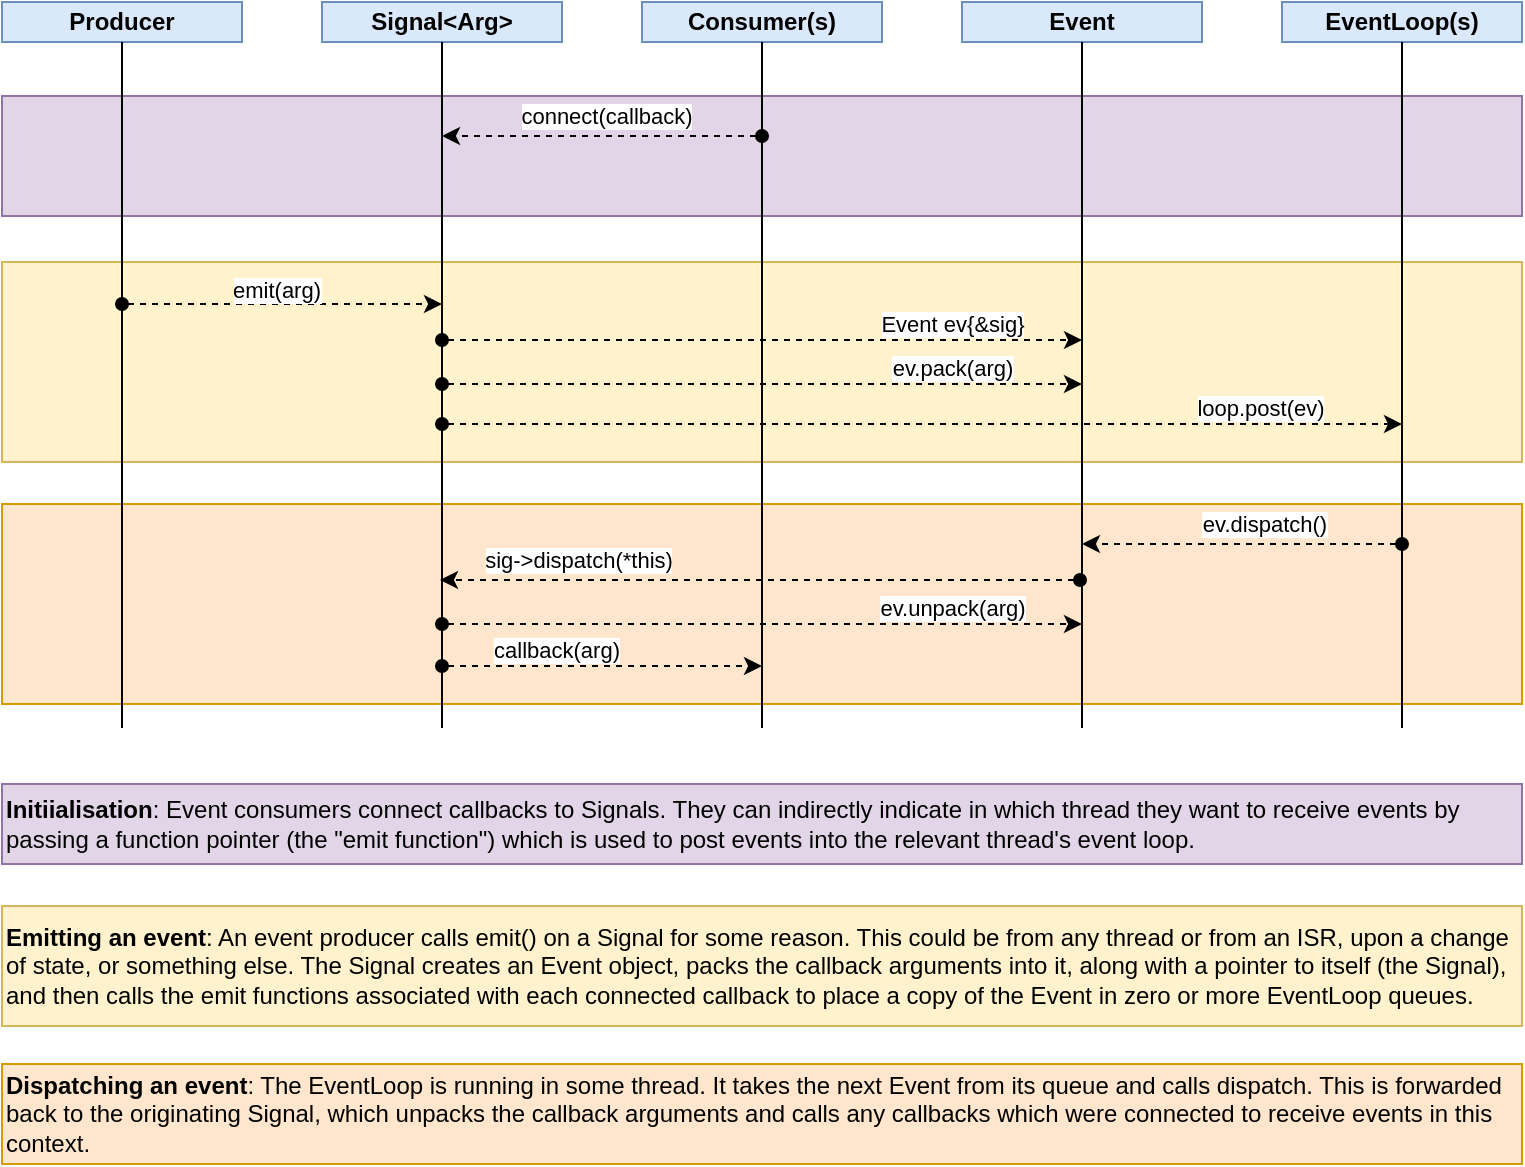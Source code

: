 <mxfile version="22.1.2" type="device" pages="6">
  <diagram id="C5RBs43oDa-KdzZeNtuy" name="Sequence diagram">
    <mxGraphModel dx="1434" dy="844" grid="1" gridSize="10" guides="1" tooltips="1" connect="1" arrows="1" fold="1" page="1" pageScale="1" pageWidth="827" pageHeight="1169" math="0" shadow="0">
      <root>
        <mxCell id="WIyWlLk6GJQsqaUBKTNV-0" />
        <mxCell id="WIyWlLk6GJQsqaUBKTNV-1" parent="WIyWlLk6GJQsqaUBKTNV-0" />
        <mxCell id="PNmFVgAUZmAguVXL8TCb-32" value="" style="rounded=0;whiteSpace=wrap;html=1;fillColor=#e1d5e7;strokeColor=#9673a6;" parent="WIyWlLk6GJQsqaUBKTNV-1" vertex="1">
          <mxGeometry x="40" y="76" width="760" height="60" as="geometry" />
        </mxCell>
        <mxCell id="PNmFVgAUZmAguVXL8TCb-31" value="" style="rounded=0;whiteSpace=wrap;html=1;fillColor=#ffe6cc;strokeColor=#d79b00;" parent="WIyWlLk6GJQsqaUBKTNV-1" vertex="1">
          <mxGeometry x="40" y="280" width="760" height="100" as="geometry" />
        </mxCell>
        <mxCell id="PNmFVgAUZmAguVXL8TCb-30" value="" style="rounded=0;whiteSpace=wrap;html=1;fillColor=#fff2cc;strokeColor=#d6b656;" parent="WIyWlLk6GJQsqaUBKTNV-1" vertex="1">
          <mxGeometry x="40" y="159" width="760" height="100" as="geometry" />
        </mxCell>
        <mxCell id="PNmFVgAUZmAguVXL8TCb-2" value="Producer" style="rounded=0;whiteSpace=wrap;html=1;fontStyle=1;fillColor=#dae8fc;strokeColor=#6c8ebf;" parent="WIyWlLk6GJQsqaUBKTNV-1" vertex="1">
          <mxGeometry x="40" y="29" width="120" height="20" as="geometry" />
        </mxCell>
        <mxCell id="PNmFVgAUZmAguVXL8TCb-3" value="Signal&amp;lt;Arg&amp;gt;" style="rounded=0;whiteSpace=wrap;html=1;fontStyle=1;fillColor=#dae8fc;strokeColor=#6c8ebf;" parent="WIyWlLk6GJQsqaUBKTNV-1" vertex="1">
          <mxGeometry x="200" y="29" width="120" height="20" as="geometry" />
        </mxCell>
        <mxCell id="PNmFVgAUZmAguVXL8TCb-4" value="Consumer(s)" style="rounded=0;whiteSpace=wrap;html=1;fontStyle=1;fillColor=#dae8fc;strokeColor=#6c8ebf;" parent="WIyWlLk6GJQsqaUBKTNV-1" vertex="1">
          <mxGeometry x="360" y="29" width="120" height="20" as="geometry" />
        </mxCell>
        <mxCell id="PNmFVgAUZmAguVXL8TCb-5" value="Event" style="rounded=0;whiteSpace=wrap;html=1;fontStyle=1;fillColor=#dae8fc;strokeColor=#6c8ebf;" parent="WIyWlLk6GJQsqaUBKTNV-1" vertex="1">
          <mxGeometry x="520" y="29" width="120" height="20" as="geometry" />
        </mxCell>
        <mxCell id="PNmFVgAUZmAguVXL8TCb-6" value="EventLoop(s)" style="rounded=0;whiteSpace=wrap;html=1;fontStyle=1;fillColor=#dae8fc;strokeColor=#6c8ebf;" parent="WIyWlLk6GJQsqaUBKTNV-1" vertex="1">
          <mxGeometry x="680" y="29" width="120" height="20" as="geometry" />
        </mxCell>
        <mxCell id="PNmFVgAUZmAguVXL8TCb-7" value="" style="endArrow=classic;dashed=1;html=1;rounded=0;endFill=1;startArrow=oval;startFill=1;" parent="WIyWlLk6GJQsqaUBKTNV-1" edge="1">
          <mxGeometry width="50" height="50" relative="1" as="geometry">
            <mxPoint x="100" y="180" as="sourcePoint" />
            <mxPoint x="260" y="180" as="targetPoint" />
          </mxGeometry>
        </mxCell>
        <mxCell id="PNmFVgAUZmAguVXL8TCb-13" value="emit(arg)" style="edgeLabel;html=1;align=center;verticalAlign=middle;resizable=0;points=[];" parent="PNmFVgAUZmAguVXL8TCb-7" vertex="1" connectable="0">
          <mxGeometry x="-0.05" y="-1" relative="1" as="geometry">
            <mxPoint x="1" y="-8" as="offset" />
          </mxGeometry>
        </mxCell>
        <mxCell id="PNmFVgAUZmAguVXL8TCb-8" value="" style="endArrow=none;html=1;rounded=0;entryX=0.5;entryY=1;entryDx=0;entryDy=0;" parent="WIyWlLk6GJQsqaUBKTNV-1" target="PNmFVgAUZmAguVXL8TCb-2" edge="1">
          <mxGeometry width="50" height="50" relative="1" as="geometry">
            <mxPoint x="100" y="392" as="sourcePoint" />
            <mxPoint x="440" y="222" as="targetPoint" />
          </mxGeometry>
        </mxCell>
        <mxCell id="PNmFVgAUZmAguVXL8TCb-9" value="" style="endArrow=none;html=1;rounded=0;entryX=0.5;entryY=1;entryDx=0;entryDy=0;" parent="WIyWlLk6GJQsqaUBKTNV-1" target="PNmFVgAUZmAguVXL8TCb-3" edge="1">
          <mxGeometry width="50" height="50" relative="1" as="geometry">
            <mxPoint x="260" y="392" as="sourcePoint" />
            <mxPoint x="180" y="12" as="targetPoint" />
          </mxGeometry>
        </mxCell>
        <mxCell id="PNmFVgAUZmAguVXL8TCb-10" value="" style="endArrow=none;html=1;rounded=0;entryX=0.5;entryY=1;entryDx=0;entryDy=0;" parent="WIyWlLk6GJQsqaUBKTNV-1" target="PNmFVgAUZmAguVXL8TCb-4" edge="1">
          <mxGeometry width="50" height="50" relative="1" as="geometry">
            <mxPoint x="420" y="392" as="sourcePoint" />
            <mxPoint x="350" y="42" as="targetPoint" />
          </mxGeometry>
        </mxCell>
        <mxCell id="PNmFVgAUZmAguVXL8TCb-11" value="" style="endArrow=none;html=1;rounded=0;entryX=0.5;entryY=1;entryDx=0;entryDy=0;" parent="WIyWlLk6GJQsqaUBKTNV-1" target="PNmFVgAUZmAguVXL8TCb-5" edge="1">
          <mxGeometry width="50" height="50" relative="1" as="geometry">
            <mxPoint x="580" y="392" as="sourcePoint" />
            <mxPoint x="430" y="62" as="targetPoint" />
          </mxGeometry>
        </mxCell>
        <mxCell id="PNmFVgAUZmAguVXL8TCb-12" value="" style="endArrow=none;html=1;rounded=0;entryX=0.5;entryY=1;entryDx=0;entryDy=0;" parent="WIyWlLk6GJQsqaUBKTNV-1" target="PNmFVgAUZmAguVXL8TCb-6" edge="1">
          <mxGeometry width="50" height="50" relative="1" as="geometry">
            <mxPoint x="740" y="392" as="sourcePoint" />
            <mxPoint x="440" y="72" as="targetPoint" />
          </mxGeometry>
        </mxCell>
        <mxCell id="PNmFVgAUZmAguVXL8TCb-14" value="" style="endArrow=classic;dashed=1;html=1;rounded=0;endFill=1;startArrow=oval;startFill=1;" parent="WIyWlLk6GJQsqaUBKTNV-1" edge="1">
          <mxGeometry width="50" height="50" relative="1" as="geometry">
            <mxPoint x="260" y="198" as="sourcePoint" />
            <mxPoint x="580" y="198" as="targetPoint" />
          </mxGeometry>
        </mxCell>
        <mxCell id="PNmFVgAUZmAguVXL8TCb-15" value="Event ev{&amp;amp;sig}" style="edgeLabel;html=1;align=center;verticalAlign=middle;resizable=0;points=[];" parent="PNmFVgAUZmAguVXL8TCb-14" vertex="1" connectable="0">
          <mxGeometry x="-0.05" y="-1" relative="1" as="geometry">
            <mxPoint x="103" y="-9" as="offset" />
          </mxGeometry>
        </mxCell>
        <mxCell id="PNmFVgAUZmAguVXL8TCb-16" value="" style="endArrow=classic;dashed=1;html=1;rounded=0;endFill=1;startArrow=oval;startFill=1;" parent="WIyWlLk6GJQsqaUBKTNV-1" edge="1">
          <mxGeometry width="50" height="50" relative="1" as="geometry">
            <mxPoint x="260" y="220" as="sourcePoint" />
            <mxPoint x="580" y="220" as="targetPoint" />
          </mxGeometry>
        </mxCell>
        <mxCell id="PNmFVgAUZmAguVXL8TCb-17" value="ev.pack(arg)" style="edgeLabel;html=1;align=center;verticalAlign=middle;resizable=0;points=[];" parent="PNmFVgAUZmAguVXL8TCb-16" vertex="1" connectable="0">
          <mxGeometry x="-0.05" y="-1" relative="1" as="geometry">
            <mxPoint x="103" y="-9" as="offset" />
          </mxGeometry>
        </mxCell>
        <mxCell id="PNmFVgAUZmAguVXL8TCb-18" value="" style="endArrow=classic;dashed=1;html=1;rounded=0;endFill=1;startArrow=oval;startFill=1;" parent="WIyWlLk6GJQsqaUBKTNV-1" edge="1">
          <mxGeometry width="50" height="50" relative="1" as="geometry">
            <mxPoint x="260" y="240" as="sourcePoint" />
            <mxPoint x="740" y="240" as="targetPoint" />
          </mxGeometry>
        </mxCell>
        <mxCell id="PNmFVgAUZmAguVXL8TCb-19" value="loop.post(ev)" style="edgeLabel;html=1;align=center;verticalAlign=middle;resizable=0;points=[];" parent="PNmFVgAUZmAguVXL8TCb-18" vertex="1" connectable="0">
          <mxGeometry x="-0.05" y="-1" relative="1" as="geometry">
            <mxPoint x="181" y="-9" as="offset" />
          </mxGeometry>
        </mxCell>
        <mxCell id="PNmFVgAUZmAguVXL8TCb-20" value="" style="endArrow=classic;dashed=1;html=1;rounded=0;endFill=1;startArrow=oval;startFill=1;" parent="WIyWlLk6GJQsqaUBKTNV-1" edge="1">
          <mxGeometry width="50" height="50" relative="1" as="geometry">
            <mxPoint x="740" y="300" as="sourcePoint" />
            <mxPoint x="580" y="300" as="targetPoint" />
          </mxGeometry>
        </mxCell>
        <mxCell id="PNmFVgAUZmAguVXL8TCb-21" value="ev.dispatch()" style="edgeLabel;html=1;align=center;verticalAlign=middle;resizable=0;points=[];" parent="PNmFVgAUZmAguVXL8TCb-20" vertex="1" connectable="0">
          <mxGeometry x="-0.05" y="-1" relative="1" as="geometry">
            <mxPoint x="7" y="-9" as="offset" />
          </mxGeometry>
        </mxCell>
        <mxCell id="PNmFVgAUZmAguVXL8TCb-22" value="" style="endArrow=classic;dashed=1;html=1;rounded=0;endFill=1;startArrow=oval;startFill=1;" parent="WIyWlLk6GJQsqaUBKTNV-1" edge="1">
          <mxGeometry width="50" height="50" relative="1" as="geometry">
            <mxPoint x="579" y="318" as="sourcePoint" />
            <mxPoint x="259" y="318" as="targetPoint" />
          </mxGeometry>
        </mxCell>
        <mxCell id="PNmFVgAUZmAguVXL8TCb-23" value="sig-&amp;gt;dispatch(*this)" style="edgeLabel;html=1;align=center;verticalAlign=middle;resizable=0;points=[];" parent="PNmFVgAUZmAguVXL8TCb-22" vertex="1" connectable="0">
          <mxGeometry x="-0.05" y="-1" relative="1" as="geometry">
            <mxPoint x="-99" y="-9" as="offset" />
          </mxGeometry>
        </mxCell>
        <mxCell id="PNmFVgAUZmAguVXL8TCb-24" value="" style="endArrow=classic;dashed=1;html=1;rounded=0;endFill=1;startArrow=oval;startFill=1;" parent="WIyWlLk6GJQsqaUBKTNV-1" edge="1">
          <mxGeometry width="50" height="50" relative="1" as="geometry">
            <mxPoint x="260" y="340" as="sourcePoint" />
            <mxPoint x="580" y="340" as="targetPoint" />
          </mxGeometry>
        </mxCell>
        <mxCell id="PNmFVgAUZmAguVXL8TCb-25" value="ev.unpack(arg)" style="edgeLabel;html=1;align=center;verticalAlign=middle;resizable=0;points=[];" parent="PNmFVgAUZmAguVXL8TCb-24" vertex="1" connectable="0">
          <mxGeometry x="-0.05" y="-1" relative="1" as="geometry">
            <mxPoint x="103" y="-9" as="offset" />
          </mxGeometry>
        </mxCell>
        <mxCell id="PNmFVgAUZmAguVXL8TCb-26" value="" style="endArrow=classic;dashed=1;html=1;rounded=0;endFill=1;startArrow=oval;startFill=1;" parent="WIyWlLk6GJQsqaUBKTNV-1" edge="1">
          <mxGeometry width="50" height="50" relative="1" as="geometry">
            <mxPoint x="260" y="361" as="sourcePoint" />
            <mxPoint x="420" y="361" as="targetPoint" />
          </mxGeometry>
        </mxCell>
        <mxCell id="PNmFVgAUZmAguVXL8TCb-27" value="callback(arg)" style="edgeLabel;html=1;align=center;verticalAlign=middle;resizable=0;points=[];" parent="PNmFVgAUZmAguVXL8TCb-26" vertex="1" connectable="0">
          <mxGeometry x="-0.05" y="-1" relative="1" as="geometry">
            <mxPoint x="-19" y="-9" as="offset" />
          </mxGeometry>
        </mxCell>
        <mxCell id="PNmFVgAUZmAguVXL8TCb-28" value="" style="endArrow=classic;dashed=1;html=1;rounded=0;endFill=1;startArrow=oval;startFill=1;" parent="WIyWlLk6GJQsqaUBKTNV-1" edge="1">
          <mxGeometry width="50" height="50" relative="1" as="geometry">
            <mxPoint x="420" y="96" as="sourcePoint" />
            <mxPoint x="260" y="96" as="targetPoint" />
          </mxGeometry>
        </mxCell>
        <mxCell id="PNmFVgAUZmAguVXL8TCb-29" value="connect(callback)" style="edgeLabel;html=1;align=center;verticalAlign=middle;resizable=0;points=[];" parent="PNmFVgAUZmAguVXL8TCb-28" vertex="1" connectable="0">
          <mxGeometry x="-0.05" y="-1" relative="1" as="geometry">
            <mxPoint x="-2" y="-9" as="offset" />
          </mxGeometry>
        </mxCell>
        <mxCell id="PNmFVgAUZmAguVXL8TCb-35" value="&lt;b&gt;Initiialisation&lt;/b&gt;: Event consumers connect callbacks to Signals. They can indirectly indicate in which thread they want to receive events by passing a function pointer (the &quot;emit function&quot;) which is used to post events into the relevant thread&#39;s event loop.&amp;nbsp;&lt;div style=&quot;&quot;&gt;&lt;/div&gt;" style="rounded=0;whiteSpace=wrap;html=1;fillColor=#e1d5e7;strokeColor=#9673a6;align=left;" parent="WIyWlLk6GJQsqaUBKTNV-1" vertex="1">
          <mxGeometry x="40" y="420" width="760" height="40" as="geometry" />
        </mxCell>
        <mxCell id="PNmFVgAUZmAguVXL8TCb-37" value="&lt;b&gt;Emitting an event&lt;/b&gt;: An event producer calls emit() on a Signal for some reason. This could be from any thread or from an ISR, upon a change of state, or something else. The Signal creates an Event object, packs the callback arguments into it, along with a pointer to itself (the Signal), and then calls the emit functions associated with each connected callback to place a copy of the Event in zero or more EventLoop queues." style="rounded=0;whiteSpace=wrap;html=1;fillColor=#fff2cc;strokeColor=#d6b656;align=left;" parent="WIyWlLk6GJQsqaUBKTNV-1" vertex="1">
          <mxGeometry x="40" y="481" width="760" height="60" as="geometry" />
        </mxCell>
        <mxCell id="PNmFVgAUZmAguVXL8TCb-38" value="&lt;b&gt;Dispatching an event&lt;/b&gt;: The EventLoop is running in some thread. It takes the next Event from its queue and calls dispatch. This is forwarded back to the originating Signal, which unpacks the callback arguments and calls any callbacks which were connected to receive events in this context." style="rounded=0;whiteSpace=wrap;html=1;fillColor=#ffe6cc;strokeColor=#d79b00;align=left;" parent="WIyWlLk6GJQsqaUBKTNV-1" vertex="1">
          <mxGeometry x="40" y="560" width="760" height="50" as="geometry" />
        </mxCell>
      </root>
    </mxGraphModel>
  </diagram>
  <diagram id="lDhHBtZDM3xsPOyOfm7N" name="Sequence flow">
    <mxGraphModel dx="1434" dy="844" grid="1" gridSize="10" guides="1" tooltips="1" connect="1" arrows="1" fold="1" page="1" pageScale="1" pageWidth="850" pageHeight="1100" math="0" shadow="0">
      <root>
        <mxCell id="0" />
        <mxCell id="1" parent="0" />
        <mxCell id="dviffSAeJfKAi5heQfy1-1" value="Connecting a callback - Signal::connect() is typically called from Consumer&#39;s constructor" style="rounded=0;whiteSpace=wrap;html=1;fillColor=#ffe6cc;strokeColor=#d79b00;align=left;verticalAlign=top;fontStyle=1" parent="1" vertex="1">
          <mxGeometry x="39" y="40" width="720" height="100" as="geometry" />
        </mxCell>
        <mxCell id="dviffSAeJfKAi5heQfy1-2" value="Emiitting an event - Signal::emit() is called in Thread1 or from an ISR" style="rounded=0;whiteSpace=wrap;html=1;fillColor=#fff2cc;strokeColor=#d6b656;align=left;verticalAlign=top;fontStyle=1" parent="1" vertex="1">
          <mxGeometry x="39" y="220" width="720" height="160" as="geometry" />
        </mxCell>
        <mxCell id="dviffSAeJfKAi5heQfy1-3" value="Dispatching an event - Event::dispatch() is called in Thread2 (may or may not be same as Thread1)" style="rounded=0;whiteSpace=wrap;html=1;fillColor=#d5e8d4;strokeColor=#82b366;fontStyle=1;align=left;verticalAlign=bottom;" parent="1" vertex="1">
          <mxGeometry x="39" y="500" width="720" height="160" as="geometry" />
        </mxCell>
        <mxCell id="dviffSAeJfKAi5heQfy1-4" value="&lt;b&gt;EventLoop&lt;br&gt;&lt;/b&gt;" style="rounded=0;whiteSpace=wrap;html=1;fillColor=#dae8fc;strokeColor=#6c8ebf;" parent="1" vertex="1">
          <mxGeometry x="619" y="420" width="120" height="40" as="geometry" />
        </mxCell>
        <mxCell id="dviffSAeJfKAi5heQfy1-5" value="&lt;b&gt;Event&lt;br&gt;&lt;/b&gt;" style="rounded=0;whiteSpace=wrap;html=1;fillColor=#dae8fc;strokeColor=#6c8ebf;" parent="1" vertex="1">
          <mxGeometry x="339" y="420" width="120" height="40" as="geometry" />
        </mxCell>
        <mxCell id="dviffSAeJfKAi5heQfy1-6" value="" style="endArrow=diamondThin;endFill=1;endSize=24;html=1;rounded=0;entryX=0;entryY=0.5;entryDx=0;entryDy=0;exitX=1;exitY=0.5;exitDx=0;exitDy=0;" parent="1" source="dviffSAeJfKAi5heQfy1-5" target="dviffSAeJfKAi5heQfy1-4" edge="1">
          <mxGeometry width="160" relative="1" as="geometry">
            <mxPoint x="709" y="609" as="sourcePoint" />
            <mxPoint x="739" y="330" as="targetPoint" />
          </mxGeometry>
        </mxCell>
        <mxCell id="dviffSAeJfKAi5heQfy1-7" value="*" style="edgeLabel;html=1;align=center;verticalAlign=middle;resizable=0;points=[];" parent="dviffSAeJfKAi5heQfy1-6" vertex="1" connectable="0">
          <mxGeometry x="-0.683" relative="1" as="geometry">
            <mxPoint x="342" y="150" as="offset" />
          </mxGeometry>
        </mxCell>
        <mxCell id="dviffSAeJfKAi5heQfy1-8" value="m_queue" style="edgeLabel;html=1;align=center;verticalAlign=middle;resizable=0;points=[];" parent="dviffSAeJfKAi5heQfy1-6" vertex="1" connectable="0">
          <mxGeometry x="0.283" y="5" relative="1" as="geometry">
            <mxPoint x="6" y="-5" as="offset" />
          </mxGeometry>
        </mxCell>
        <mxCell id="dviffSAeJfKAi5heQfy1-9" value="&lt;b&gt;Signal&amp;lt;Arg&amp;gt;&lt;/b&gt;" style="rounded=0;whiteSpace=wrap;html=1;fillColor=#dae8fc;strokeColor=#6c8ebf;" parent="1" vertex="1">
          <mxGeometry x="59" y="420" width="120" height="40" as="geometry" />
        </mxCell>
        <mxCell id="dviffSAeJfKAi5heQfy1-10" value="loop.post(const Event&amp;amp;)" style="html=1;verticalAlign=bottom;startArrow=oval;startFill=1;endArrow=block;startSize=8;curved=0;rounded=0;exitX=0.75;exitY=0;exitDx=0;exitDy=0;entryX=0.5;entryY=0;entryDx=0;entryDy=0;fillColor=#f8cecc;strokeColor=#FF3333;" parent="1" source="dviffSAeJfKAi5heQfy1-9" target="dviffSAeJfKAi5heQfy1-4" edge="1">
          <mxGeometry width="60" relative="1" as="geometry">
            <mxPoint x="269" y="570" as="sourcePoint" />
            <mxPoint x="299" y="420" as="targetPoint" />
            <Array as="points">
              <mxPoint x="149" y="360" />
              <mxPoint x="219" y="360" />
              <mxPoint x="679" y="360" />
            </Array>
          </mxGeometry>
        </mxCell>
        <mxCell id="dviffSAeJfKAi5heQfy1-11" value="event.dispatch()" style="html=1;verticalAlign=bottom;startArrow=oval;startFill=1;endArrow=block;startSize=8;curved=0;rounded=0;exitX=0.5;exitY=1;exitDx=0;exitDy=0;entryX=0.75;entryY=1;entryDx=0;entryDy=0;strokeColor=#FF3333;" parent="1" source="dviffSAeJfKAi5heQfy1-4" target="dviffSAeJfKAi5heQfy1-5" edge="1">
          <mxGeometry width="60" relative="1" as="geometry">
            <mxPoint x="389" y="380" as="sourcePoint" />
            <mxPoint x="409" y="479" as="targetPoint" />
            <Array as="points">
              <mxPoint x="679" y="530" />
              <mxPoint x="429" y="530" />
            </Array>
          </mxGeometry>
        </mxCell>
        <mxCell id="dviffSAeJfKAi5heQfy1-12" value="signal.dispatch(const Event&amp;amp;)" style="html=1;verticalAlign=bottom;startArrow=oval;startFill=1;endArrow=block;startSize=8;curved=0;rounded=0;entryX=0.75;entryY=1;entryDx=0;entryDy=0;exitX=0.25;exitY=1;exitDx=0;exitDy=0;strokeColor=#FF3333;" parent="1" source="dviffSAeJfKAi5heQfy1-5" target="dviffSAeJfKAi5heQfy1-9" edge="1">
          <mxGeometry width="60" relative="1" as="geometry">
            <mxPoint x="119" y="679" as="sourcePoint" />
            <mxPoint x="649" y="669" as="targetPoint" />
            <Array as="points">
              <mxPoint x="369" y="530" />
              <mxPoint x="149" y="530" />
            </Array>
          </mxGeometry>
        </mxCell>
        <mxCell id="dviffSAeJfKAi5heQfy1-13" value="" style="endArrow=open;endFill=1;endSize=12;html=1;rounded=0;entryX=1;entryY=0.5;entryDx=0;entryDy=0;exitX=0;exitY=0.5;exitDx=0;exitDy=0;" parent="1" source="dviffSAeJfKAi5heQfy1-5" target="dviffSAeJfKAi5heQfy1-9" edge="1">
          <mxGeometry width="160" relative="1" as="geometry">
            <mxPoint x="369" y="489" as="sourcePoint" />
            <mxPoint x="529" y="489" as="targetPoint" />
          </mxGeometry>
        </mxCell>
        <mxCell id="dviffSAeJfKAi5heQfy1-14" value="m_signal" style="edgeLabel;html=1;align=center;verticalAlign=middle;resizable=0;points=[];" parent="dviffSAeJfKAi5heQfy1-13" vertex="1" connectable="0">
          <mxGeometry x="0.367" y="-3" relative="1" as="geometry">
            <mxPoint x="77" y="-6" as="offset" />
          </mxGeometry>
        </mxCell>
        <mxCell id="dviffSAeJfKAi5heQfy1-15" value="&lt;b&gt;Producer&lt;br&gt;&lt;/b&gt;" style="rounded=0;whiteSpace=wrap;html=1;fillColor=#dae8fc;strokeColor=#6c8ebf;" parent="1" vertex="1">
          <mxGeometry x="59" y="250" width="120" height="40" as="geometry" />
        </mxCell>
        <mxCell id="dviffSAeJfKAi5heQfy1-16" value="signal.emit(arg)" style="html=1;verticalAlign=bottom;startArrow=oval;startFill=1;endArrow=block;startSize=8;curved=0;rounded=0;entryX=0.25;entryY=0;entryDx=0;entryDy=0;fillColor=#f8cecc;strokeColor=#FF3333;exitX=0.25;exitY=1;exitDx=0;exitDy=0;" parent="1" source="dviffSAeJfKAi5heQfy1-15" target="dviffSAeJfKAi5heQfy1-9" edge="1">
          <mxGeometry x="0.231" y="-19" width="60" relative="1" as="geometry">
            <mxPoint x="19" y="360" as="sourcePoint" />
            <mxPoint x="89" y="400" as="targetPoint" />
            <Array as="points" />
            <mxPoint as="offset" />
          </mxGeometry>
        </mxCell>
        <mxCell id="dviffSAeJfKAi5heQfy1-17" value="&lt;b&gt;SignalLink&lt;br&gt;&lt;/b&gt;" style="rounded=0;whiteSpace=wrap;html=1;fillColor=#dae8fc;strokeColor=#6c8ebf;" parent="1" vertex="1">
          <mxGeometry x="59" y="590" width="120" height="40" as="geometry" />
        </mxCell>
        <mxCell id="dviffSAeJfKAi5heQfy1-18" value="link.call(arg)" style="html=1;verticalAlign=bottom;startArrow=oval;startFill=1;endArrow=block;startSize=8;curved=0;rounded=0;entryX=0.25;entryY=0;entryDx=0;entryDy=0;fillColor=#f8cecc;strokeColor=#FF3333;" parent="1" target="dviffSAeJfKAi5heQfy1-17" edge="1">
          <mxGeometry x="-0.111" y="10" width="60" relative="1" as="geometry">
            <mxPoint x="89" y="460" as="sourcePoint" />
            <mxPoint x="9" y="591" as="targetPoint" />
            <Array as="points" />
            <mxPoint as="offset" />
          </mxGeometry>
        </mxCell>
        <mxCell id="dviffSAeJfKAi5heQfy1-19" value="&lt;b&gt;Consumer&lt;br&gt;&lt;/b&gt;" style="rounded=0;whiteSpace=wrap;html=1;fillColor=#dae8fc;strokeColor=#6c8ebf;" parent="1" vertex="1">
          <mxGeometry x="338" y="590" width="120" height="40" as="geometry" />
        </mxCell>
        <mxCell id="dviffSAeJfKAi5heQfy1-20" value="connected callback(arg)" style="html=1;verticalAlign=bottom;startArrow=oval;startFill=1;endArrow=block;startSize=8;curved=0;rounded=0;fillColor=#f8cecc;strokeColor=#FF3333;exitX=1;exitY=0.5;exitDx=0;exitDy=0;entryX=0;entryY=0.5;entryDx=0;entryDy=0;" parent="1" source="dviffSAeJfKAi5heQfy1-17" target="dviffSAeJfKAi5heQfy1-19" edge="1">
          <mxGeometry x="0.006" width="60" relative="1" as="geometry">
            <mxPoint x="179" y="610" as="sourcePoint" />
            <mxPoint x="338" y="640" as="targetPoint" />
            <Array as="points" />
            <mxPoint as="offset" />
          </mxGeometry>
        </mxCell>
        <mxCell id="dviffSAeJfKAi5heQfy1-21" value="" style="endArrow=diamondThin;endFill=1;endSize=24;html=1;rounded=0;entryX=0.5;entryY=1;entryDx=0;entryDy=0;exitX=0.5;exitY=0;exitDx=0;exitDy=0;" parent="1" source="dviffSAeJfKAi5heQfy1-9" target="dviffSAeJfKAi5heQfy1-15" edge="1">
          <mxGeometry width="160" relative="1" as="geometry">
            <mxPoint x="119" y="400" as="sourcePoint" />
            <mxPoint x="289" y="670" as="targetPoint" />
          </mxGeometry>
        </mxCell>
        <mxCell id="dviffSAeJfKAi5heQfy1-22" value="*" style="edgeLabel;html=1;align=center;verticalAlign=middle;resizable=0;points=[];" parent="dviffSAeJfKAi5heQfy1-21" vertex="1" connectable="0">
          <mxGeometry x="-0.683" relative="1" as="geometry">
            <mxPoint x="350" y="48" as="offset" />
          </mxGeometry>
        </mxCell>
        <mxCell id="dviffSAeJfKAi5heQfy1-23" value="m_signal" style="edgeLabel;html=1;align=center;verticalAlign=middle;resizable=0;points=[];" parent="dviffSAeJfKAi5heQfy1-21" vertex="1" connectable="0">
          <mxGeometry x="0.283" y="5" relative="1" as="geometry">
            <mxPoint x="35" y="-5" as="offset" />
          </mxGeometry>
        </mxCell>
        <mxCell id="dviffSAeJfKAi5heQfy1-24" value="&lt;b&gt;Producer&lt;br&gt;&lt;/b&gt;" style="rounded=0;whiteSpace=wrap;html=1;fillColor=#dae8fc;strokeColor=#6c8ebf;" parent="1" vertex="1">
          <mxGeometry x="619" y="80" width="120" height="40" as="geometry" />
        </mxCell>
        <mxCell id="dviffSAeJfKAi5heQfy1-25" value="&lt;b&gt;Consumer&lt;br&gt;&lt;/b&gt;" style="rounded=0;whiteSpace=wrap;html=1;fillColor=#dae8fc;strokeColor=#6c8ebf;" parent="1" vertex="1">
          <mxGeometry x="59" y="80" width="120" height="40" as="geometry" />
        </mxCell>
        <mxCell id="dviffSAeJfKAi5heQfy1-26" value="&lt;b&gt;Signal&amp;lt;Arg&amp;gt;&lt;/b&gt;" style="rounded=0;whiteSpace=wrap;html=1;fillColor=#dae8fc;strokeColor=#6c8ebf;" parent="1" vertex="1">
          <mxGeometry x="329" y="80" width="120" height="40" as="geometry" />
        </mxCell>
        <mxCell id="dviffSAeJfKAi5heQfy1-27" value="" style="endArrow=diamondThin;endFill=1;endSize=24;html=1;rounded=0;entryX=0;entryY=0.5;entryDx=0;entryDy=0;exitX=1;exitY=0.5;exitDx=0;exitDy=0;" parent="1" source="dviffSAeJfKAi5heQfy1-26" target="dviffSAeJfKAi5heQfy1-24" edge="1">
          <mxGeometry width="160" relative="1" as="geometry">
            <mxPoint x="129" y="-220" as="sourcePoint" />
            <mxPoint x="129" y="-330" as="targetPoint" />
          </mxGeometry>
        </mxCell>
        <mxCell id="dviffSAeJfKAi5heQfy1-28" value="*" style="edgeLabel;html=1;align=center;verticalAlign=middle;resizable=0;points=[];" parent="dviffSAeJfKAi5heQfy1-27" vertex="1" connectable="0">
          <mxGeometry x="-0.683" relative="1" as="geometry">
            <mxPoint x="350" y="28" as="offset" />
          </mxGeometry>
        </mxCell>
        <mxCell id="dviffSAeJfKAi5heQfy1-29" value="m_signal" style="edgeLabel;html=1;align=center;verticalAlign=middle;resizable=0;points=[];" parent="dviffSAeJfKAi5heQfy1-27" vertex="1" connectable="0">
          <mxGeometry x="0.283" y="5" relative="1" as="geometry">
            <mxPoint x="11" y="-5" as="offset" />
          </mxGeometry>
        </mxCell>
        <mxCell id="dviffSAeJfKAi5heQfy1-30" value="signal.connect(callback)" style="html=1;verticalAlign=bottom;startArrow=oval;startFill=1;endArrow=block;startSize=8;curved=0;rounded=0;entryX=0;entryY=0.5;entryDx=0;entryDy=0;fillColor=#f8cecc;strokeColor=#FF3333;exitX=1;exitY=0.5;exitDx=0;exitDy=0;" parent="1" source="dviffSAeJfKAi5heQfy1-25" target="dviffSAeJfKAi5heQfy1-26" edge="1">
          <mxGeometry x="-0.067" y="10" width="60" relative="1" as="geometry">
            <mxPoint x="99" y="-180" as="sourcePoint" />
            <mxPoint x="99" y="-70" as="targetPoint" />
            <Array as="points" />
            <mxPoint x="1" as="offset" />
          </mxGeometry>
        </mxCell>
      </root>
    </mxGraphModel>
  </diagram>
  <diagram id="_YqgGx7cxqb6ll1l5APj" name="Map of connections">
    <mxGraphModel dx="1434" dy="844" grid="1" gridSize="10" guides="1" tooltips="1" connect="1" arrows="1" fold="1" page="1" pageScale="1" pageWidth="850" pageHeight="1100" math="0" shadow="0">
      <root>
        <mxCell id="0" />
        <mxCell id="1" parent="0" />
        <mxCell id="J9TawcUtEfBNl0mSngjd-30" value="" style="rounded=0;whiteSpace=wrap;html=1;fillColor=#ffe6cc;strokeColor=#d79b00;" parent="1" vertex="1">
          <mxGeometry x="420" y="90" width="100" height="170" as="geometry" />
        </mxCell>
        <mxCell id="J9TawcUtEfBNl0mSngjd-29" value="" style="rounded=0;whiteSpace=wrap;html=1;fillColor=#fff2cc;strokeColor=#d6b656;" parent="1" vertex="1">
          <mxGeometry x="80" y="110" width="460" height="60" as="geometry" />
        </mxCell>
        <mxCell id="J9TawcUtEfBNl0mSngjd-23" style="edgeStyle=orthogonalEdgeStyle;rounded=0;orthogonalLoop=1;jettySize=auto;html=1;exitX=1;exitY=0.5;exitDx=0;exitDy=0;" parent="1" source="J9TawcUtEfBNl0mSngjd-1" target="J9TawcUtEfBNl0mSngjd-2" edge="1">
          <mxGeometry relative="1" as="geometry" />
        </mxCell>
        <mxCell id="J9TawcUtEfBNl0mSngjd-25" style="edgeStyle=orthogonalEdgeStyle;rounded=0;orthogonalLoop=1;jettySize=auto;html=1;exitX=0.5;exitY=1;exitDx=0;exitDy=0;entryX=0.5;entryY=0;entryDx=0;entryDy=0;" parent="1" source="J9TawcUtEfBNl0mSngjd-1" target="J9TawcUtEfBNl0mSngjd-9" edge="1">
          <mxGeometry relative="1" as="geometry" />
        </mxCell>
        <mxCell id="J9TawcUtEfBNl0mSngjd-1" value="SignalLink" style="rounded=0;whiteSpace=wrap;html=1;fillColor=#dae8fc;strokeColor=#6c8ebf;" parent="1" vertex="1">
          <mxGeometry x="110" y="120" width="80" height="40" as="geometry" />
        </mxCell>
        <mxCell id="J9TawcUtEfBNl0mSngjd-24" style="edgeStyle=orthogonalEdgeStyle;rounded=0;orthogonalLoop=1;jettySize=auto;html=1;exitX=1;exitY=0.5;exitDx=0;exitDy=0;entryX=0;entryY=0.5;entryDx=0;entryDy=0;" parent="1" source="J9TawcUtEfBNl0mSngjd-2" target="J9TawcUtEfBNl0mSngjd-3" edge="1">
          <mxGeometry relative="1" as="geometry" />
        </mxCell>
        <mxCell id="J9TawcUtEfBNl0mSngjd-26" style="edgeStyle=orthogonalEdgeStyle;rounded=0;orthogonalLoop=1;jettySize=auto;html=1;exitX=0.5;exitY=1;exitDx=0;exitDy=0;entryX=0.5;entryY=0;entryDx=0;entryDy=0;" parent="1" source="J9TawcUtEfBNl0mSngjd-2" target="J9TawcUtEfBNl0mSngjd-10" edge="1">
          <mxGeometry relative="1" as="geometry" />
        </mxCell>
        <mxCell id="J9TawcUtEfBNl0mSngjd-2" value="SignalLink" style="rounded=0;whiteSpace=wrap;html=1;fillColor=#dae8fc;strokeColor=#6c8ebf;" parent="1" vertex="1">
          <mxGeometry x="270" y="120" width="80" height="40" as="geometry" />
        </mxCell>
        <mxCell id="J9TawcUtEfBNl0mSngjd-27" style="edgeStyle=orthogonalEdgeStyle;rounded=0;orthogonalLoop=1;jettySize=auto;html=1;exitX=0.5;exitY=1;exitDx=0;exitDy=0;entryX=0.5;entryY=0;entryDx=0;entryDy=0;" parent="1" source="J9TawcUtEfBNl0mSngjd-3" target="J9TawcUtEfBNl0mSngjd-18" edge="1">
          <mxGeometry relative="1" as="geometry" />
        </mxCell>
        <mxCell id="J9TawcUtEfBNl0mSngjd-3" value="SignalLink" style="rounded=0;whiteSpace=wrap;html=1;fillColor=#dae8fc;strokeColor=#6c8ebf;" parent="1" vertex="1">
          <mxGeometry x="430" y="120" width="80" height="40" as="geometry" />
        </mxCell>
        <mxCell id="J9TawcUtEfBNl0mSngjd-9" value="SignalLink" style="rounded=0;whiteSpace=wrap;html=1;fillColor=#dae8fc;strokeColor=#6c8ebf;" parent="1" vertex="1">
          <mxGeometry x="110" y="200" width="80" height="40" as="geometry" />
        </mxCell>
        <mxCell id="J9TawcUtEfBNl0mSngjd-28" style="edgeStyle=orthogonalEdgeStyle;rounded=0;orthogonalLoop=1;jettySize=auto;html=1;exitX=0.5;exitY=1;exitDx=0;exitDy=0;entryX=0.5;entryY=0;entryDx=0;entryDy=0;" parent="1" source="J9TawcUtEfBNl0mSngjd-10" target="J9TawcUtEfBNl0mSngjd-11" edge="1">
          <mxGeometry relative="1" as="geometry" />
        </mxCell>
        <mxCell id="J9TawcUtEfBNl0mSngjd-10" value="SignalLink" style="rounded=0;whiteSpace=wrap;html=1;fillColor=#dae8fc;strokeColor=#6c8ebf;" parent="1" vertex="1">
          <mxGeometry x="270" y="200" width="80" height="40" as="geometry" />
        </mxCell>
        <mxCell id="J9TawcUtEfBNl0mSngjd-11" value="SignalLink" style="rounded=0;whiteSpace=wrap;html=1;fillColor=#dae8fc;strokeColor=#6c8ebf;" parent="1" vertex="1">
          <mxGeometry x="270" y="280" width="80" height="40" as="geometry" />
        </mxCell>
        <mxCell id="J9TawcUtEfBNl0mSngjd-18" value="SignalLink" style="rounded=0;whiteSpace=wrap;html=1;fillColor=#dae8fc;strokeColor=#6c8ebf;" parent="1" vertex="1">
          <mxGeometry x="430" y="200" width="80" height="40" as="geometry" />
        </mxCell>
        <mxCell id="J9TawcUtEfBNl0mSngjd-22" style="edgeStyle=orthogonalEdgeStyle;rounded=0;orthogonalLoop=1;jettySize=auto;html=1;exitX=0.5;exitY=1;exitDx=0;exitDy=0;entryX=0.5;entryY=0;entryDx=0;entryDy=0;" parent="1" source="J9TawcUtEfBNl0mSngjd-21" target="J9TawcUtEfBNl0mSngjd-1" edge="1">
          <mxGeometry relative="1" as="geometry" />
        </mxCell>
        <mxCell id="J9TawcUtEfBNl0mSngjd-21" value="Signal" style="rounded=0;whiteSpace=wrap;html=1;fillColor=#dae8fc;strokeColor=#6c8ebf;" parent="1" vertex="1">
          <mxGeometry x="110" y="40" width="80" height="40" as="geometry" />
        </mxCell>
        <mxCell id="J9TawcUtEfBNl0mSngjd-31" value="SignalLink is a structure which holds the data for a single connected callback (basically a pointer to the target object and a pointer to a static function which trampolines the callback to one of that object&#39;s member functions). It also contains pointers to SignalLink so we can make a linked list.&lt;br&gt;&lt;br&gt;These are allocated dynamically from a simple fixed size memory pool (a free list of SignalLink objects). The size of the pool might need to be tailored to the number of connections used in the application.&amp;nbsp;" style="rounded=0;whiteSpace=wrap;html=1;align=left;" parent="1" vertex="1">
          <mxGeometry x="80" y="360" width="480" height="120" as="geometry" />
        </mxCell>
        <mxCell id="J9TawcUtEfBNl0mSngjd-32" value="Signal maintains a collection of connected callbacks. This is effectively a std::map&amp;lt;EmitFuncPtr, std::list&amp;lt;Callback&amp;gt;&amp;gt;, but is implemented as a linked list of linked lists of SignalLink. This feels clunky but avoids using the heap on a microcontroller.&amp;nbsp;" style="rounded=0;whiteSpace=wrap;html=1;align=left;" parent="1" vertex="1">
          <mxGeometry x="80" y="500" width="480" height="60" as="geometry" />
        </mxCell>
        <mxCell id="J9TawcUtEfBNl0mSngjd-34" value="The top level items (horizontal linked list) represent different event loops in the application. For a single threaded application, there would be at most one item in this list. &lt;br&gt;&lt;br&gt;Emitting an event (i.e. when Signal::emit(arg) is called by the Signal&#39;s owner) amounts to walking this list and placing an event in the queue of each of the event loops." style="rounded=0;whiteSpace=wrap;html=1;fillColor=#fff2cc;strokeColor=#d6b656;align=left;" parent="1" vertex="1">
          <mxGeometry x="80" y="580" width="480" height="80" as="geometry" />
        </mxCell>
        <mxCell id="J9TawcUtEfBNl0mSngjd-35" value="Each vertical linked list represents the set of callback connections made such that they will be called in a particular thread. That is, in the connext of a particular event loop. &lt;br&gt;&lt;br&gt;&lt;div style=&quot;&quot;&gt;&lt;span style=&quot;background-color: initial;&quot;&gt;Dispatching an event (i.e. when Event::dispatch() is called by the event loop) amounts to working out which thread you are in (typically using the current thread ID or some TLS), and then walking down the relevant vertical linked list to call each of the connected callbacks.&amp;nbsp;&lt;/span&gt;&lt;/div&gt;" style="rounded=0;whiteSpace=wrap;html=1;fillColor=#ffe6cc;strokeColor=#d79b00;align=left;" parent="1" vertex="1">
          <mxGeometry x="80" y="680" width="480" height="110" as="geometry" />
        </mxCell>
      </root>
    </mxGraphModel>
  </diagram>
  <diagram id="JK-MqG1Wm22qpSVggxz7" name="Class diagram">
    <mxGraphModel dx="1434" dy="844" grid="1" gridSize="10" guides="1" tooltips="1" connect="1" arrows="1" fold="1" page="1" pageScale="1" pageWidth="850" pageHeight="1100" math="0" shadow="0">
      <root>
        <mxCell id="0" />
        <mxCell id="1" parent="0" />
        <mxCell id="Wf2ASxsLhRLTqGQARhWf-10" value="&lt;b&gt;&lt;i&gt;SignalBase&lt;/i&gt;&lt;/b&gt;" style="rounded=0;whiteSpace=wrap;html=1;fillColor=#dae8fc;strokeColor=#6c8ebf;" parent="1" vertex="1">
          <mxGeometry x="120" y="80" width="120" height="40" as="geometry" />
        </mxCell>
        <mxCell id="Wf2ASxsLhRLTqGQARhWf-11" value="&lt;b&gt;Signal&amp;lt;Arg&amp;gt;&lt;/b&gt;" style="rounded=0;whiteSpace=wrap;html=1;fillColor=#dae8fc;strokeColor=#6c8ebf;" parent="1" vertex="1">
          <mxGeometry x="120" y="200" width="120" height="40" as="geometry" />
        </mxCell>
        <mxCell id="Wf2ASxsLhRLTqGQARhWf-13" value="&lt;b&gt;SignalLink&lt;br&gt;&lt;/b&gt;" style="rounded=0;whiteSpace=wrap;html=1;fillColor=#dae8fc;strokeColor=#6c8ebf;" parent="1" vertex="1">
          <mxGeometry x="360" y="200" width="120" height="40" as="geometry" />
        </mxCell>
        <mxCell id="Wf2ASxsLhRLTqGQARhWf-14" value="" style="endArrow=block;endSize=16;endFill=0;html=1;rounded=0;entryX=0.5;entryY=1;entryDx=0;entryDy=0;exitX=0.5;exitY=0;exitDx=0;exitDy=0;" parent="1" source="Wf2ASxsLhRLTqGQARhWf-11" target="Wf2ASxsLhRLTqGQARhWf-10" edge="1">
          <mxGeometry width="160" relative="1" as="geometry">
            <mxPoint x="340" y="130" as="sourcePoint" />
            <mxPoint x="500" y="130" as="targetPoint" />
          </mxGeometry>
        </mxCell>
        <mxCell id="Wf2ASxsLhRLTqGQARhWf-18" value="" style="endArrow=open;html=1;endSize=12;startArrow=diamondThin;startSize=14;startFill=0;edgeStyle=orthogonalEdgeStyle;rounded=0;exitX=1;exitY=0.5;exitDx=0;exitDy=0;" parent="1" source="Wf2ASxsLhRLTqGQARhWf-11" edge="1">
          <mxGeometry relative="1" as="geometry">
            <mxPoint x="340" y="170" as="sourcePoint" />
            <mxPoint x="360" y="220" as="targetPoint" />
          </mxGeometry>
        </mxCell>
        <mxCell id="Wf2ASxsLhRLTqGQARhWf-19" value="0..1" style="edgeLabel;resizable=0;html=1;align=left;verticalAlign=top;" parent="Wf2ASxsLhRLTqGQARhWf-18" connectable="0" vertex="1">
          <mxGeometry x="-1" relative="1" as="geometry" />
        </mxCell>
        <mxCell id="Wf2ASxsLhRLTqGQARhWf-21" value="m_head" style="edgeLabel;html=1;align=center;verticalAlign=middle;resizable=0;points=[];" parent="Wf2ASxsLhRLTqGQARhWf-18" vertex="1" connectable="0">
          <mxGeometry x="-0.021" y="1" relative="1" as="geometry">
            <mxPoint y="-9" as="offset" />
          </mxGeometry>
        </mxCell>
        <mxCell id="Wf2ASxsLhRLTqGQARhWf-22" value="&lt;b&gt;SignalLink&lt;br&gt;&lt;/b&gt;" style="rounded=0;whiteSpace=wrap;html=1;fillColor=#dae8fc;strokeColor=#6c8ebf;" parent="1" vertex="1">
          <mxGeometry x="600" y="200" width="120" height="40" as="geometry" />
        </mxCell>
        <mxCell id="Wf2ASxsLhRLTqGQARhWf-23" value="" style="endArrow=open;html=1;endSize=12;startArrow=diamondThin;startSize=14;startFill=0;edgeStyle=orthogonalEdgeStyle;rounded=0;exitX=1;exitY=0.5;exitDx=0;exitDy=0;entryX=0;entryY=0.5;entryDx=0;entryDy=0;" parent="1" source="Wf2ASxsLhRLTqGQARhWf-13" target="Wf2ASxsLhRLTqGQARhWf-22" edge="1">
          <mxGeometry relative="1" as="geometry">
            <mxPoint x="250" y="275" as="sourcePoint" />
            <mxPoint x="370" y="275" as="targetPoint" />
          </mxGeometry>
        </mxCell>
        <mxCell id="Wf2ASxsLhRLTqGQARhWf-24" value="0..1" style="edgeLabel;resizable=0;html=1;align=left;verticalAlign=top;" parent="Wf2ASxsLhRLTqGQARhWf-23" connectable="0" vertex="1">
          <mxGeometry x="-1" relative="1" as="geometry" />
        </mxCell>
        <mxCell id="Wf2ASxsLhRLTqGQARhWf-25" value="m_next_head" style="edgeLabel;html=1;align=center;verticalAlign=middle;resizable=0;points=[];" parent="Wf2ASxsLhRLTqGQARhWf-23" vertex="1" connectable="0">
          <mxGeometry x="-0.021" y="1" relative="1" as="geometry">
            <mxPoint y="-9" as="offset" />
          </mxGeometry>
        </mxCell>
        <mxCell id="Wf2ASxsLhRLTqGQARhWf-26" value="&lt;b&gt;SignalLink&lt;br&gt;&lt;/b&gt;" style="rounded=0;whiteSpace=wrap;html=1;fillColor=#dae8fc;strokeColor=#6c8ebf;" parent="1" vertex="1">
          <mxGeometry x="360" y="320" width="120" height="40" as="geometry" />
        </mxCell>
        <mxCell id="Wf2ASxsLhRLTqGQARhWf-27" value="" style="endArrow=open;html=1;endSize=12;startArrow=diamondThin;startSize=14;startFill=0;edgeStyle=orthogonalEdgeStyle;rounded=0;exitX=0.5;exitY=1;exitDx=0;exitDy=0;entryX=0.5;entryY=0;entryDx=0;entryDy=0;" parent="1" source="Wf2ASxsLhRLTqGQARhWf-13" target="Wf2ASxsLhRLTqGQARhWf-26" edge="1">
          <mxGeometry relative="1" as="geometry">
            <mxPoint x="490" y="240" as="sourcePoint" />
            <mxPoint x="610" y="240" as="targetPoint" />
          </mxGeometry>
        </mxCell>
        <mxCell id="Wf2ASxsLhRLTqGQARhWf-28" value="0..1" style="edgeLabel;resizable=0;html=1;align=left;verticalAlign=top;" parent="Wf2ASxsLhRLTqGQARhWf-27" connectable="0" vertex="1">
          <mxGeometry x="-1" relative="1" as="geometry" />
        </mxCell>
        <mxCell id="Wf2ASxsLhRLTqGQARhWf-29" value="m_next_link" style="edgeLabel;html=1;align=center;verticalAlign=middle;resizable=0;points=[];" parent="Wf2ASxsLhRLTqGQARhWf-27" vertex="1" connectable="0">
          <mxGeometry x="-0.021" y="1" relative="1" as="geometry">
            <mxPoint y="1" as="offset" />
          </mxGeometry>
        </mxCell>
        <mxCell id="Wf2ASxsLhRLTqGQARhWf-30" value="SignalLink" style="swimlane;fontStyle=1;align=center;verticalAlign=top;childLayout=stackLayout;horizontal=1;startSize=26;horizontalStack=0;resizeParent=1;resizeParentMax=0;resizeLast=0;collapsible=1;marginBottom=0;whiteSpace=wrap;html=1;fillColor=#dae8fc;strokeColor=#6c8ebf;" parent="1" vertex="1">
          <mxGeometry x="120" y="401" width="220" height="190" as="geometry" />
        </mxCell>
        <mxCell id="Wf2ASxsLhRLTqGQARhWf-31" value="+ emit_func: void (*)(const Event&amp;amp;)" style="text;strokeColor=#6c8ebf;fillColor=#dae8fc;align=left;verticalAlign=top;spacingLeft=4;spacingRight=4;overflow=hidden;rotatable=0;points=[[0,0.5],[1,0.5]];portConstraint=eastwest;whiteSpace=wrap;html=1;" parent="Wf2ASxsLhRLTqGQARhWf-30" vertex="1">
          <mxGeometry y="26" width="220" height="26" as="geometry" />
        </mxCell>
        <mxCell id="Wf2ASxsLhRLTqGQARhWf-34" value="+ slot_func: void (*)(const Arg&amp;amp;)" style="text;strokeColor=#6c8ebf;fillColor=#dae8fc;align=left;verticalAlign=top;spacingLeft=4;spacingRight=4;overflow=hidden;rotatable=0;points=[[0,0.5],[1,0.5]];portConstraint=eastwest;whiteSpace=wrap;html=1;" parent="Wf2ASxsLhRLTqGQARhWf-30" vertex="1">
          <mxGeometry y="52" width="220" height="26" as="geometry" />
        </mxCell>
        <mxCell id="Wf2ASxsLhRLTqGQARhWf-37" value="+ slot_obj: void*" style="text;strokeColor=#6c8ebf;fillColor=#dae8fc;align=left;verticalAlign=top;spacingLeft=4;spacingRight=4;overflow=hidden;rotatable=0;points=[[0,0.5],[1,0.5]];portConstraint=eastwest;whiteSpace=wrap;html=1;" parent="Wf2ASxsLhRLTqGQARhWf-30" vertex="1">
          <mxGeometry y="78" width="220" height="26" as="geometry" />
        </mxCell>
        <mxCell id="Wf2ASxsLhRLTqGQARhWf-38" value="+ next_head: SignalLink*" style="text;strokeColor=#6c8ebf;fillColor=#dae8fc;align=left;verticalAlign=top;spacingLeft=4;spacingRight=4;overflow=hidden;rotatable=0;points=[[0,0.5],[1,0.5]];portConstraint=eastwest;whiteSpace=wrap;html=1;" parent="Wf2ASxsLhRLTqGQARhWf-30" vertex="1">
          <mxGeometry y="104" width="220" height="26" as="geometry" />
        </mxCell>
        <mxCell id="Wf2ASxsLhRLTqGQARhWf-39" value="+ next_link: SignalLink*" style="text;strokeColor=#6c8ebf;fillColor=#dae8fc;align=left;verticalAlign=top;spacingLeft=4;spacingRight=4;overflow=hidden;rotatable=0;points=[[0,0.5],[1,0.5]];portConstraint=eastwest;whiteSpace=wrap;html=1;" parent="Wf2ASxsLhRLTqGQARhWf-30" vertex="1">
          <mxGeometry y="130" width="220" height="26" as="geometry" />
        </mxCell>
        <mxCell id="Wf2ASxsLhRLTqGQARhWf-32" value="" style="line;strokeWidth=1;fillColor=#dae8fc;align=left;verticalAlign=middle;spacingTop=-1;spacingLeft=3;spacingRight=3;rotatable=0;labelPosition=right;points=[];portConstraint=eastwest;strokeColor=#6c8ebf;" parent="Wf2ASxsLhRLTqGQARhWf-30" vertex="1">
          <mxGeometry y="156" width="220" height="8" as="geometry" />
        </mxCell>
        <mxCell id="Wf2ASxsLhRLTqGQARhWf-33" value="+ call(): void" style="text;strokeColor=#6c8ebf;fillColor=#dae8fc;align=left;verticalAlign=top;spacingLeft=4;spacingRight=4;overflow=hidden;rotatable=0;points=[[0,0.5],[1,0.5]];portConstraint=eastwest;whiteSpace=wrap;html=1;" parent="Wf2ASxsLhRLTqGQARhWf-30" vertex="1">
          <mxGeometry y="164" width="220" height="26" as="geometry" />
        </mxCell>
        <mxCell id="Wf2ASxsLhRLTqGQARhWf-40" value="SignalLink is nested type of Signal&amp;lt;Arg&amp;gt; but all SignalLinks have the same size, so we can use a common pool allocator for them." style="rounded=0;whiteSpace=wrap;html=1;" parent="1" vertex="1">
          <mxGeometry x="119" y="616" width="360" height="40" as="geometry" />
        </mxCell>
        <mxCell id="Wf2ASxsLhRLTqGQARhWf-41" value="Event" style="swimlane;fontStyle=1;align=center;verticalAlign=top;childLayout=stackLayout;horizontal=1;startSize=26;horizontalStack=0;resizeParent=1;resizeParentMax=0;resizeLast=0;collapsible=1;marginBottom=0;whiteSpace=wrap;html=1;fillColor=#dae8fc;strokeColor=#6c8ebf;" parent="1" vertex="1">
          <mxGeometry x="400" y="400" width="300" height="192" as="geometry" />
        </mxCell>
        <mxCell id="Wf2ASxsLhRLTqGQARhWf-42" value="+ m_signal: SignalBase*" style="text;strokeColor=#6c8ebf;fillColor=#dae8fc;align=left;verticalAlign=top;spacingLeft=4;spacingRight=4;overflow=hidden;rotatable=0;points=[[0,0.5],[1,0.5]];portConstraint=eastwest;whiteSpace=wrap;html=1;" parent="Wf2ASxsLhRLTqGQARhWf-41" vertex="1">
          <mxGeometry y="26" width="300" height="26" as="geometry" />
        </mxCell>
        <mxCell id="Wf2ASxsLhRLTqGQARhWf-47" value="+ m_data: uint8_t[MAX_SIZE]" style="text;strokeColor=#6c8ebf;fillColor=#dae8fc;align=left;verticalAlign=top;spacingLeft=4;spacingRight=4;overflow=hidden;rotatable=0;points=[[0,0.5],[1,0.5]];portConstraint=eastwest;whiteSpace=wrap;html=1;" parent="Wf2ASxsLhRLTqGQARhWf-41" vertex="1">
          <mxGeometry y="52" width="300" height="26" as="geometry" />
        </mxCell>
        <mxCell id="Wf2ASxsLhRLTqGQARhWf-48" value="+ m_length: uint16_t" style="text;strokeColor=#6c8ebf;fillColor=#dae8fc;align=left;verticalAlign=top;spacingLeft=4;spacingRight=4;overflow=hidden;rotatable=0;points=[[0,0.5],[1,0.5]];portConstraint=eastwest;whiteSpace=wrap;html=1;" parent="Wf2ASxsLhRLTqGQARhWf-41" vertex="1">
          <mxGeometry y="78" width="300" height="26" as="geometry" />
        </mxCell>
        <mxCell id="Wf2ASxsLhRLTqGQARhWf-43" value="" style="line;strokeWidth=1;fillColor=#dae8fc;align=left;verticalAlign=middle;spacingTop=-1;spacingLeft=3;spacingRight=3;rotatable=0;labelPosition=right;points=[];portConstraint=eastwest;strokeColor=#6c8ebf;" parent="Wf2ASxsLhRLTqGQARhWf-41" vertex="1">
          <mxGeometry y="104" width="300" height="8" as="geometry" />
        </mxCell>
        <mxCell id="Wf2ASxsLhRLTqGQARhWf-45" value="+ dispatch(): void" style="text;strokeColor=#6c8ebf;fillColor=#dae8fc;align=left;verticalAlign=top;spacingLeft=4;spacingRight=4;overflow=hidden;rotatable=0;points=[[0,0.5],[1,0.5]];portConstraint=eastwest;whiteSpace=wrap;html=1;" parent="Wf2ASxsLhRLTqGQARhWf-41" vertex="1">
          <mxGeometry y="112" width="300" height="26" as="geometry" />
        </mxCell>
        <mxCell id="Wf2ASxsLhRLTqGQARhWf-46" value="+ template &amp;lt;typenameT&amp;gt; pack(const T&amp;amp;): void" style="text;strokeColor=#6c8ebf;fillColor=#dae8fc;align=left;verticalAlign=top;spacingLeft=4;spacingRight=4;overflow=hidden;rotatable=0;points=[[0,0.5],[1,0.5]];portConstraint=eastwest;whiteSpace=wrap;html=1;" parent="Wf2ASxsLhRLTqGQARhWf-41" vertex="1">
          <mxGeometry y="138" width="300" height="24" as="geometry" />
        </mxCell>
        <mxCell id="Wf2ASxsLhRLTqGQARhWf-44" value="+ template &amp;lt;typenameT&amp;gt; unpack(T&amp;amp;): void" style="text;strokeColor=#6c8ebf;fillColor=#dae8fc;align=left;verticalAlign=top;spacingLeft=4;spacingRight=4;overflow=hidden;rotatable=0;points=[[0,0.5],[1,0.5]];portConstraint=eastwest;whiteSpace=wrap;html=1;" parent="Wf2ASxsLhRLTqGQARhWf-41" vertex="1">
          <mxGeometry y="162" width="300" height="30" as="geometry" />
        </mxCell>
      </root>
    </mxGraphModel>
  </diagram>
  <diagram id="o6grHgS56K7qTbpga6bW" name="Software timers">
    <mxGraphModel dx="1434" dy="844" grid="1" gridSize="10" guides="1" tooltips="1" connect="1" arrows="1" fold="1" page="1" pageScale="1" pageWidth="850" pageHeight="1100" math="0" shadow="0">
      <root>
        <mxCell id="0" />
        <mxCell id="1" parent="0" />
        <mxCell id="675m5TQ_46ZYsJc2YALX-35" value="&lt;b&gt;SysTickIRQHandler&lt;br&gt;&lt;/b&gt;" style="rounded=0;whiteSpace=wrap;html=1;fillColor=#d5e8d4;strokeColor=#82b366;" vertex="1" parent="1">
          <mxGeometry x="520" y="560" width="120" height="40" as="geometry" />
        </mxCell>
        <mxCell id="675m5TQ_46ZYsJc2YALX-24" value="&lt;b&gt;Whatever&lt;br&gt;&lt;/b&gt;" style="rounded=0;whiteSpace=wrap;html=1;fillColor=#dae8fc;strokeColor=#6c8ebf;" vertex="1" parent="1">
          <mxGeometry x="40" y="680" width="120" height="40" as="geometry" />
        </mxCell>
        <mxCell id="zbiyj_gDEXp6XatrSk2r-2" value="Timer" style="swimlane;fontStyle=1;align=center;verticalAlign=top;childLayout=stackLayout;horizontal=1;startSize=26;horizontalStack=0;resizeParent=1;resizeParentMax=0;resizeLast=0;collapsible=1;marginBottom=0;whiteSpace=wrap;html=1;fillColor=#dae8fc;strokeColor=#6c8ebf;" parent="1" vertex="1">
          <mxGeometry x="40" y="40" width="240" height="190" as="geometry" />
        </mxCell>
        <mxCell id="zbiyj_gDEXp6XatrSk2r-3" value="- m_period: uint32_t&lt;br&gt;" style="text;strokeColor=#6c8ebf;fillColor=#dae8fc;align=left;verticalAlign=top;spacingLeft=4;spacingRight=4;overflow=hidden;rotatable=0;points=[[0,0.5],[1,0.5]];portConstraint=eastwest;whiteSpace=wrap;html=1;" parent="zbiyj_gDEXp6XatrSk2r-2" vertex="1">
          <mxGeometry y="26" width="240" height="26" as="geometry" />
        </mxCell>
        <mxCell id="zbiyj_gDEXp6XatrSk2r-6" value="- m_type: Type (1Shot or Repeat)" style="text;strokeColor=#6c8ebf;fillColor=#dae8fc;align=left;verticalAlign=top;spacingLeft=4;spacingRight=4;overflow=hidden;rotatable=0;points=[[0,0.5],[1,0.5]];portConstraint=eastwest;whiteSpace=wrap;html=1;" parent="zbiyj_gDEXp6XatrSk2r-2" vertex="1">
          <mxGeometry y="52" width="240" height="26" as="geometry" />
        </mxCell>
        <mxCell id="zbiyj_gDEXp6XatrSk2r-9" value="- m_on_update: Signal&amp;lt;&amp;gt;" style="text;strokeColor=#6c8ebf;fillColor=#dae8fc;align=left;verticalAlign=top;spacingLeft=4;spacingRight=4;overflow=hidden;rotatable=0;points=[[0,0.5],[1,0.5]];portConstraint=eastwest;whiteSpace=wrap;html=1;" parent="zbiyj_gDEXp6XatrSk2r-2" vertex="1">
          <mxGeometry y="78" width="240" height="26" as="geometry" />
        </mxCell>
        <mxCell id="zbiyj_gDEXp6XatrSk2r-4" value="" style="line;strokeWidth=1;fillColor=#dae8fc;align=left;verticalAlign=middle;spacingTop=-1;spacingLeft=3;spacingRight=3;rotatable=0;labelPosition=right;points=[];portConstraint=eastwest;strokeColor=#6c8ebf;" parent="zbiyj_gDEXp6XatrSk2r-2" vertex="1">
          <mxGeometry y="104" width="240" height="8" as="geometry" />
        </mxCell>
        <mxCell id="zbiyj_gDEXp6XatrSk2r-7" value="+ start(): void&lt;br&gt;" style="text;strokeColor=#6c8ebf;fillColor=#dae8fc;align=left;verticalAlign=top;spacingLeft=4;spacingRight=4;overflow=hidden;rotatable=0;points=[[0,0.5],[1,0.5]];portConstraint=eastwest;whiteSpace=wrap;html=1;" parent="zbiyj_gDEXp6XatrSk2r-2" vertex="1">
          <mxGeometry y="112" width="240" height="26" as="geometry" />
        </mxCell>
        <mxCell id="zbiyj_gDEXp6XatrSk2r-5" value="+ stop(): void" style="text;strokeColor=#6c8ebf;fillColor=#dae8fc;align=left;verticalAlign=top;spacingLeft=4;spacingRight=4;overflow=hidden;rotatable=0;points=[[0,0.5],[1,0.5]];portConstraint=eastwest;whiteSpace=wrap;html=1;" parent="zbiyj_gDEXp6XatrSk2r-2" vertex="1">
          <mxGeometry y="138" width="240" height="26" as="geometry" />
        </mxCell>
        <mxCell id="zbiyj_gDEXp6XatrSk2r-8" value="+ on_update(): SignalProxy&amp;lt;&amp;gt;" style="text;strokeColor=#6c8ebf;fillColor=#dae8fc;align=left;verticalAlign=top;spacingLeft=4;spacingRight=4;overflow=hidden;rotatable=0;points=[[0,0.5],[1,0.5]];portConstraint=eastwest;whiteSpace=wrap;html=1;" parent="zbiyj_gDEXp6XatrSk2r-2" vertex="1">
          <mxGeometry y="164" width="240" height="26" as="geometry" />
        </mxCell>
        <mxCell id="zbiyj_gDEXp6XatrSk2r-10" value="TimerQueue" style="swimlane;fontStyle=1;align=center;verticalAlign=top;childLayout=stackLayout;horizontal=1;startSize=26;horizontalStack=0;resizeParent=1;resizeParentMax=0;resizeLast=0;collapsible=1;marginBottom=0;whiteSpace=wrap;html=1;fillColor=#dae8fc;strokeColor=#6c8ebf;" parent="1" vertex="1">
          <mxGeometry x="360" y="40" width="240" height="138" as="geometry" />
        </mxCell>
        <mxCell id="zbiyj_gDEXp6XatrSk2r-11" value="- m_head: Timer*" style="text;strokeColor=#6c8ebf;fillColor=#dae8fc;align=left;verticalAlign=top;spacingLeft=4;spacingRight=4;overflow=hidden;rotatable=0;points=[[0,0.5],[1,0.5]];portConstraint=eastwest;whiteSpace=wrap;html=1;" parent="zbiyj_gDEXp6XatrSk2r-10" vertex="1">
          <mxGeometry y="26" width="240" height="26" as="geometry" />
        </mxCell>
        <mxCell id="zbiyj_gDEXp6XatrSk2r-12" value="" style="line;strokeWidth=1;fillColor=#dae8fc;align=left;verticalAlign=middle;spacingTop=-1;spacingLeft=3;spacingRight=3;rotatable=0;labelPosition=right;points=[];portConstraint=eastwest;strokeColor=#6c8ebf;" parent="zbiyj_gDEXp6XatrSk2r-10" vertex="1">
          <mxGeometry y="52" width="240" height="8" as="geometry" />
        </mxCell>
        <mxCell id="zbiyj_gDEXp6XatrSk2r-14" value="+ insert(Timer*): void" style="text;strokeColor=#6c8ebf;fillColor=#dae8fc;align=left;verticalAlign=top;spacingLeft=4;spacingRight=4;overflow=hidden;rotatable=0;points=[[0,0.5],[1,0.5]];portConstraint=eastwest;whiteSpace=wrap;html=1;" parent="zbiyj_gDEXp6XatrSk2r-10" vertex="1">
          <mxGeometry y="60" width="240" height="26" as="geometry" />
        </mxCell>
        <mxCell id="zbiyj_gDEXp6XatrSk2r-15" value="+ remove(Timer*): void" style="text;strokeColor=#6c8ebf;fillColor=#dae8fc;align=left;verticalAlign=top;spacingLeft=4;spacingRight=4;overflow=hidden;rotatable=0;points=[[0,0.5],[1,0.5]];portConstraint=eastwest;whiteSpace=wrap;html=1;" parent="zbiyj_gDEXp6XatrSk2r-10" vertex="1">
          <mxGeometry y="86" width="240" height="26" as="geometry" />
        </mxCell>
        <mxCell id="zbiyj_gDEXp6XatrSk2r-13" value="+ tick(): void" style="text;strokeColor=#6c8ebf;fillColor=#dae8fc;align=left;verticalAlign=top;spacingLeft=4;spacingRight=4;overflow=hidden;rotatable=0;points=[[0,0.5],[1,0.5]];portConstraint=eastwest;whiteSpace=wrap;html=1;" parent="zbiyj_gDEXp6XatrSk2r-10" vertex="1">
          <mxGeometry y="112" width="240" height="26" as="geometry" />
        </mxCell>
        <mxCell id="zbiyj_gDEXp6XatrSk2r-16" value="A program typically has a single instance of TimerQueue - it&#39;s basically a private implementation detail - and numerous instances of Timer. You could have more than one TimerQueue, but there is little point.&lt;br&gt;&lt;br&gt;Timer::start() calls TimerQueue to insert itself into the list of running timers.&lt;br&gt;Timer::stop() calls TimerQueue to remove itself from the list of running timers.&lt;br&gt;TimerQueue::tick() should be called from SysTick_IRQHandler() or similar to drive the running timers.&lt;br&gt;&lt;br&gt;TimerQueue stores the running timers in a linked list which is organised as a priority queue. Timers are inserted with differential timings at the point where they become the next timer expected to fire. This means it is only necessary for the tick() function to decrement a counter on a single pending timer.&amp;nbsp;&lt;br&gt;&lt;br&gt;When the remaining ticks for a running timer reach zero, it&#39;s Signal is used to emit - a call to m_on_update.emit(). This places an event in the event loop, and the connected callback(s) will be called in due course. The timer is removed from the queue and, if it is a repeating timer, it is re-inserted with a refreshed tick count.&amp;nbsp;&lt;br&gt;&lt;br&gt;The typical way to use a Timer is to have an instance as a private member object, connect a private member function to its Signal&amp;lt;&amp;gt;, and then start the timer running: call Timer::start(). The same timer can be reused for different timeouts in different states of a state machine. An object can own two or more instances of Timer, if necessary to have concurrent timeouts with different periods.&amp;nbsp;&amp;nbsp;" style="rounded=0;whiteSpace=wrap;html=1;align=left;" parent="1" vertex="1">
          <mxGeometry x="40" y="250" width="760" height="269" as="geometry" />
        </mxCell>
        <mxCell id="675m5TQ_46ZYsJc2YALX-1" value="&lt;b&gt;Timer&lt;br&gt;&lt;/b&gt;" style="rounded=0;whiteSpace=wrap;html=1;fillColor=#dae8fc;strokeColor=#6c8ebf;" vertex="1" parent="1">
          <mxGeometry x="280" y="680" width="120" height="40" as="geometry" />
        </mxCell>
        <mxCell id="675m5TQ_46ZYsJc2YALX-2" value="m_timer.start()" style="html=1;verticalAlign=bottom;startArrow=oval;startFill=1;endArrow=block;startSize=8;curved=0;rounded=0;entryX=0.25;entryY=0;entryDx=0;entryDy=0;fillColor=#f8cecc;strokeColor=#FF3333;exitX=0.75;exitY=0;exitDx=0;exitDy=0;" edge="1" parent="1" target="675m5TQ_46ZYsJc2YALX-1" source="675m5TQ_46ZYsJc2YALX-24">
          <mxGeometry width="60" relative="1" as="geometry">
            <mxPoint x="210" y="720" as="sourcePoint" />
            <mxPoint x="99" y="520" as="targetPoint" />
            <Array as="points">
              <mxPoint x="130" y="659" />
              <mxPoint x="310" y="659" />
            </Array>
            <mxPoint as="offset" />
          </mxGeometry>
        </mxCell>
        <mxCell id="675m5TQ_46ZYsJc2YALX-3" value="&lt;b&gt;TimerQueue&lt;br&gt;&lt;/b&gt;" style="rounded=0;whiteSpace=wrap;html=1;fillColor=#dae8fc;strokeColor=#6c8ebf;" vertex="1" parent="1">
          <mxGeometry x="520" y="680" width="120" height="40" as="geometry" />
        </mxCell>
        <mxCell id="675m5TQ_46ZYsJc2YALX-4" value="&lt;b&gt;TimerLink&lt;br&gt;&lt;/b&gt;" style="rounded=0;whiteSpace=wrap;html=1;fillColor=#dae8fc;strokeColor=#6c8ebf;" vertex="1" parent="1">
          <mxGeometry x="520" y="800" width="120" height="40" as="geometry" />
        </mxCell>
        <mxCell id="675m5TQ_46ZYsJc2YALX-5" value="&lt;b&gt;TimerLink&lt;br&gt;&lt;/b&gt;" style="rounded=0;whiteSpace=wrap;html=1;fillColor=#dae8fc;strokeColor=#6c8ebf;" vertex="1" parent="1">
          <mxGeometry x="520" y="920" width="120" height="40" as="geometry" />
        </mxCell>
        <mxCell id="675m5TQ_46ZYsJc2YALX-6" value="" style="endArrow=open;endFill=1;endSize=12;html=1;rounded=0;entryX=0.25;entryY=0;entryDx=0;entryDy=0;exitX=0.25;exitY=1;exitDx=0;exitDy=0;" edge="1" parent="1" source="675m5TQ_46ZYsJc2YALX-3" target="675m5TQ_46ZYsJc2YALX-4">
          <mxGeometry width="160" relative="1" as="geometry">
            <mxPoint x="340" y="750" as="sourcePoint" />
            <mxPoint x="500" y="750" as="targetPoint" />
          </mxGeometry>
        </mxCell>
        <mxCell id="675m5TQ_46ZYsJc2YALX-7" value="m_head" style="edgeLabel;html=1;align=center;verticalAlign=middle;resizable=0;points=[];" vertex="1" connectable="0" parent="675m5TQ_46ZYsJc2YALX-6">
          <mxGeometry x="-0.275" y="3" relative="1" as="geometry">
            <mxPoint as="offset" />
          </mxGeometry>
        </mxCell>
        <mxCell id="675m5TQ_46ZYsJc2YALX-8" value="" style="endArrow=open;endFill=1;endSize=12;html=1;rounded=0;entryX=0.25;entryY=0;entryDx=0;entryDy=0;exitX=0.25;exitY=1;exitDx=0;exitDy=0;" edge="1" parent="1" source="675m5TQ_46ZYsJc2YALX-4" target="675m5TQ_46ZYsJc2YALX-5">
          <mxGeometry width="160" relative="1" as="geometry">
            <mxPoint x="590" y="730" as="sourcePoint" />
            <mxPoint x="590" y="810" as="targetPoint" />
          </mxGeometry>
        </mxCell>
        <mxCell id="675m5TQ_46ZYsJc2YALX-9" value="m_next" style="edgeLabel;html=1;align=center;verticalAlign=middle;resizable=0;points=[];" vertex="1" connectable="0" parent="675m5TQ_46ZYsJc2YALX-8">
          <mxGeometry x="-0.275" y="3" relative="1" as="geometry">
            <mxPoint as="offset" />
          </mxGeometry>
        </mxCell>
        <mxCell id="675m5TQ_46ZYsJc2YALX-10" value="" style="endArrow=open;endFill=1;endSize=12;html=1;rounded=0;entryX=0.75;entryY=1;entryDx=0;entryDy=0;exitX=0.75;exitY=0;exitDx=0;exitDy=0;" edge="1" parent="1" source="675m5TQ_46ZYsJc2YALX-5" target="675m5TQ_46ZYsJc2YALX-4">
          <mxGeometry width="160" relative="1" as="geometry">
            <mxPoint x="800" y="940" as="sourcePoint" />
            <mxPoint x="560" y="930" as="targetPoint" />
          </mxGeometry>
        </mxCell>
        <mxCell id="675m5TQ_46ZYsJc2YALX-11" value="m_p[rev" style="edgeLabel;html=1;align=center;verticalAlign=middle;resizable=0;points=[];" vertex="1" connectable="0" parent="675m5TQ_46ZYsJc2YALX-10">
          <mxGeometry x="-0.275" y="3" relative="1" as="geometry">
            <mxPoint as="offset" />
          </mxGeometry>
        </mxCell>
        <mxCell id="675m5TQ_46ZYsJc2YALX-12" value="m_ticks == 100;&amp;nbsp;&lt;br&gt;// Fires in 100 ticks" style="rounded=0;whiteSpace=wrap;html=1;fillColor=#fff2cc;strokeColor=#d6b656;verticalAlign=top;align=left;" vertex="1" parent="1">
          <mxGeometry x="680" y="800" width="120" height="40" as="geometry" />
        </mxCell>
        <mxCell id="675m5TQ_46ZYsJc2YALX-13" value="m_ticks == 150;&amp;nbsp;&lt;br&gt;// Fires in 250 ticks" style="rounded=0;whiteSpace=wrap;html=1;fillColor=#fff2cc;strokeColor=#d6b656;align=left;verticalAlign=top;" vertex="1" parent="1">
          <mxGeometry x="680" y="920" width="120" height="40" as="geometry" />
        </mxCell>
        <mxCell id="675m5TQ_46ZYsJc2YALX-14" value="" style="edgeStyle=orthogonalEdgeStyle;rounded=0;orthogonalLoop=1;jettySize=auto;html=1;" edge="1" parent="1" source="675m5TQ_46ZYsJc2YALX-15" target="675m5TQ_46ZYsJc2YALX-12">
          <mxGeometry relative="1" as="geometry" />
        </mxCell>
        <mxCell id="675m5TQ_46ZYsJc2YALX-15" value="Differential timeout queue of running timers. m_ticks is copied from the timer&#39;s m_period" style="rounded=0;whiteSpace=wrap;html=1;fillColor=#fff2cc;strokeColor=#d6b656;align=left;verticalAlign=top;" vertex="1" parent="1">
          <mxGeometry x="680" y="680" width="120" height="80" as="geometry" />
        </mxCell>
        <mxCell id="675m5TQ_46ZYsJc2YALX-16" value="queue.insert(Timer&amp;amp;)" style="html=1;verticalAlign=bottom;startArrow=oval;startFill=1;endArrow=block;startSize=8;curved=0;rounded=0;entryX=0;entryY=0.5;entryDx=0;entryDy=0;fillColor=#f8cecc;strokeColor=#FF3333;exitX=1;exitY=0.5;exitDx=0;exitDy=0;" edge="1" parent="1" source="675m5TQ_46ZYsJc2YALX-1" target="675m5TQ_46ZYsJc2YALX-3">
          <mxGeometry width="60" relative="1" as="geometry">
            <mxPoint x="360" y="740" as="sourcePoint" />
            <mxPoint x="520" y="740" as="targetPoint" />
            <Array as="points" />
            <mxPoint as="offset" />
          </mxGeometry>
        </mxCell>
        <mxCell id="675m5TQ_46ZYsJc2YALX-17" value="queue.tick()" style="html=1;verticalAlign=bottom;startArrow=oval;startFill=1;endArrow=block;startSize=8;curved=0;rounded=0;entryX=0.5;entryY=0;entryDx=0;entryDy=0;fillColor=#f8cecc;strokeColor=#FF3333;exitX=0.5;exitY=1;exitDx=0;exitDy=0;" edge="1" parent="1" target="675m5TQ_46ZYsJc2YALX-3" source="675m5TQ_46ZYsJc2YALX-35">
          <mxGeometry width="60" relative="1" as="geometry">
            <mxPoint x="580" y="620" as="sourcePoint" />
            <mxPoint x="250" y="710" as="targetPoint" />
            <Array as="points" />
            <mxPoint as="offset" />
          </mxGeometry>
        </mxCell>
        <mxCell id="675m5TQ_46ZYsJc2YALX-18" value="Called from SysTick IRQ handler or some other HW timer." style="rounded=0;whiteSpace=wrap;html=1;fillColor=#fff2cc;strokeColor=#d6b656;align=left;verticalAlign=top;" vertex="1" parent="1">
          <mxGeometry x="680" y="560" width="120" height="60" as="geometry" />
        </mxCell>
        <mxCell id="675m5TQ_46ZYsJc2YALX-19" value="--m_head.m_ticks" style="html=1;verticalAlign=bottom;startArrow=oval;startFill=1;endArrow=block;startSize=8;curved=0;rounded=0;entryX=0.75;entryY=0;entryDx=0;entryDy=0;fillColor=#f8cecc;strokeColor=#FF3333;exitX=0.75;exitY=1;exitDx=0;exitDy=0;" edge="1" parent="1" source="675m5TQ_46ZYsJc2YALX-3" target="675m5TQ_46ZYsJc2YALX-4">
          <mxGeometry x="0.5" y="30" width="60" relative="1" as="geometry">
            <mxPoint x="590" y="630" as="sourcePoint" />
            <mxPoint x="590" y="690" as="targetPoint" />
            <Array as="points" />
            <mxPoint as="offset" />
          </mxGeometry>
        </mxCell>
        <mxCell id="675m5TQ_46ZYsJc2YALX-20" value="&lt;b&gt;Signal&amp;lt;&amp;gt;&lt;br&gt;&lt;/b&gt;" style="rounded=0;whiteSpace=wrap;html=1;fillColor=#dae8fc;strokeColor=#6c8ebf;" vertex="1" parent="1">
          <mxGeometry x="280" y="800" width="120" height="40" as="geometry" />
        </mxCell>
        <mxCell id="675m5TQ_46ZYsJc2YALX-21" value="" style="endArrow=diamondThin;endFill=1;endSize=24;html=1;rounded=0;exitX=0.5;exitY=0;exitDx=0;exitDy=0;entryX=0.5;entryY=1;entryDx=0;entryDy=0;" edge="1" parent="1" source="675m5TQ_46ZYsJc2YALX-20" target="675m5TQ_46ZYsJc2YALX-1">
          <mxGeometry width="160" relative="1" as="geometry">
            <mxPoint x="339.5" y="829" as="sourcePoint" />
            <mxPoint x="339.5" y="749" as="targetPoint" />
          </mxGeometry>
        </mxCell>
        <mxCell id="675m5TQ_46ZYsJc2YALX-29" value="m_on_update" style="edgeLabel;html=1;align=center;verticalAlign=middle;resizable=0;points=[];" vertex="1" connectable="0" parent="675m5TQ_46ZYsJc2YALX-21">
          <mxGeometry x="0.65" y="3" relative="1" as="geometry">
            <mxPoint x="3" y="26" as="offset" />
          </mxGeometry>
        </mxCell>
        <mxCell id="675m5TQ_46ZYsJc2YALX-22" value="signal.emit()" style="html=1;verticalAlign=bottom;startArrow=oval;startFill=1;endArrow=block;startSize=8;curved=0;rounded=0;entryX=1;entryY=0.5;entryDx=0;entryDy=0;fillColor=#f8cecc;strokeColor=#FF3333;exitX=0;exitY=0.5;exitDx=0;exitDy=0;" edge="1" parent="1" source="675m5TQ_46ZYsJc2YALX-4" target="675m5TQ_46ZYsJc2YALX-20">
          <mxGeometry width="60" relative="1" as="geometry">
            <mxPoint x="590" y="630" as="sourcePoint" />
            <mxPoint x="590" y="690" as="targetPoint" />
            <Array as="points">
              <mxPoint x="480" y="820" />
            </Array>
            <mxPoint as="offset" />
          </mxGeometry>
        </mxCell>
        <mxCell id="675m5TQ_46ZYsJc2YALX-23" value="Signal&amp;lt;&amp;gt;::emit() is called when m_ticks reaches zero. The queue removes the timer from its list, and reinserts if it is a repeating timer." style="rounded=0;whiteSpace=wrap;html=1;fillColor=#fff2cc;strokeColor=#d6b656;align=left;verticalAlign=top;" vertex="1" parent="1">
          <mxGeometry x="280" y="880" width="200" height="80" as="geometry" />
        </mxCell>
        <mxCell id="675m5TQ_46ZYsJc2YALX-25" value="Whatever::on_timer()" style="html=1;verticalAlign=bottom;startArrow=oval;startFill=1;endArrow=block;startSize=8;curved=0;rounded=0;fillColor=#f8cecc;strokeColor=#FF3333;exitX=0;exitY=0.5;exitDx=0;exitDy=0;entryX=0.5;entryY=1;entryDx=0;entryDy=0;dashed=1;dashPattern=8 8;" edge="1" parent="1" source="675m5TQ_46ZYsJc2YALX-20" target="675m5TQ_46ZYsJc2YALX-24">
          <mxGeometry x="-0.211" width="60" relative="1" as="geometry">
            <mxPoint x="220" y="829" as="sourcePoint" />
            <mxPoint x="190" y="749" as="targetPoint" />
            <Array as="points">
              <mxPoint x="100" y="819" />
            </Array>
            <mxPoint as="offset" />
          </mxGeometry>
        </mxCell>
        <mxCell id="675m5TQ_46ZYsJc2YALX-27" value="Callback called asynchronously via event loop" style="rounded=0;whiteSpace=wrap;html=1;fillColor=#fff2cc;strokeColor=#d6b656;align=left;verticalAlign=top;" vertex="1" parent="1">
          <mxGeometry x="40" y="840" width="120" height="59" as="geometry" />
        </mxCell>
        <mxCell id="675m5TQ_46ZYsJc2YALX-28" value="m_timer.on_update().connect&amp;lt;Whatever::on_timer&amp;gt;(this)" style="html=1;verticalAlign=bottom;startArrow=oval;startFill=1;endArrow=block;startSize=8;curved=0;rounded=0;fillColor=#f8cecc;strokeColor=#FF3333;exitX=0.5;exitY=0;exitDx=0;exitDy=0;entryX=0.5;entryY=0;entryDx=0;entryDy=0;" edge="1" parent="1" source="675m5TQ_46ZYsJc2YALX-24" target="675m5TQ_46ZYsJc2YALX-1">
          <mxGeometry width="60" relative="1" as="geometry">
            <mxPoint x="170" y="710" as="sourcePoint" />
            <mxPoint x="320" y="599" as="targetPoint" />
            <Array as="points">
              <mxPoint x="100" y="619" />
              <mxPoint x="340" y="619" />
            </Array>
            <mxPoint as="offset" />
          </mxGeometry>
        </mxCell>
        <mxCell id="675m5TQ_46ZYsJc2YALX-31" value="" style="endArrow=diamondThin;endFill=1;endSize=24;html=1;rounded=0;exitX=0;exitY=0.5;exitDx=0;exitDy=0;entryX=1;entryY=0.5;entryDx=0;entryDy=0;" edge="1" parent="1" source="675m5TQ_46ZYsJc2YALX-1" target="675m5TQ_46ZYsJc2YALX-24">
          <mxGeometry width="160" relative="1" as="geometry">
            <mxPoint x="350" y="810" as="sourcePoint" />
            <mxPoint x="350" y="730" as="targetPoint" />
          </mxGeometry>
        </mxCell>
        <mxCell id="675m5TQ_46ZYsJc2YALX-32" value="m_timer" style="edgeLabel;html=1;align=center;verticalAlign=middle;resizable=0;points=[];" vertex="1" connectable="0" parent="675m5TQ_46ZYsJc2YALX-31">
          <mxGeometry x="0.65" y="3" relative="1" as="geometry">
            <mxPoint x="39" y="-14" as="offset" />
          </mxGeometry>
        </mxCell>
        <mxCell id="675m5TQ_46ZYsJc2YALX-36" value="Each Timer owns a private TimerLink used to build the linked list." style="rounded=0;whiteSpace=wrap;html=1;fillColor=#fff2cc;strokeColor=#d6b656;align=left;verticalAlign=top;" vertex="1" parent="1">
          <mxGeometry x="40" y="1000" width="210" height="40" as="geometry" />
        </mxCell>
        <mxCell id="675m5TQ_46ZYsJc2YALX-37" value="&lt;b&gt;Timer&lt;br&gt;&lt;/b&gt;" style="rounded=0;whiteSpace=wrap;html=1;fillColor=#dae8fc;strokeColor=#6c8ebf;" vertex="1" parent="1">
          <mxGeometry x="280" y="1000" width="120" height="40" as="geometry" />
        </mxCell>
        <mxCell id="675m5TQ_46ZYsJc2YALX-38" value="" style="endArrow=diamondThin;endFill=1;endSize=24;html=1;rounded=0;exitX=0.5;exitY=1;exitDx=0;exitDy=0;entryX=1;entryY=0.5;entryDx=0;entryDy=0;" edge="1" parent="1" source="675m5TQ_46ZYsJc2YALX-5" target="675m5TQ_46ZYsJc2YALX-37">
          <mxGeometry width="160" relative="1" as="geometry">
            <mxPoint x="350" y="810" as="sourcePoint" />
            <mxPoint x="350" y="730" as="targetPoint" />
            <Array as="points">
              <mxPoint x="580" y="1020" />
            </Array>
          </mxGeometry>
        </mxCell>
        <mxCell id="675m5TQ_46ZYsJc2YALX-40" value="m_link" style="edgeLabel;html=1;align=center;verticalAlign=middle;resizable=0;points=[];" vertex="1" connectable="0" parent="675m5TQ_46ZYsJc2YALX-38">
          <mxGeometry x="-0.375" relative="1" as="geometry">
            <mxPoint x="-115" y="-10" as="offset" />
          </mxGeometry>
        </mxCell>
      </root>
    </mxGraphModel>
  </diagram>
  <diagram id="nK9C4AEpUIgmrGD9_u3Q" name="Event loop">
    <mxGraphModel dx="1434" dy="844" grid="1" gridSize="10" guides="1" tooltips="1" connect="1" arrows="1" fold="1" page="1" pageScale="1" pageWidth="850" pageHeight="1100" math="0" shadow="0">
      <root>
        <mxCell id="0" />
        <mxCell id="1" parent="0" />
        <mxCell id="754oAqAXvO34NalkKcCB-1" value="Classname" style="swimlane;fontStyle=1;align=center;verticalAlign=top;childLayout=stackLayout;horizontal=1;startSize=26;horizontalStack=0;resizeParent=1;resizeParentMax=0;resizeLast=0;collapsible=1;marginBottom=0;whiteSpace=wrap;html=1;fillColor=#dae8fc;strokeColor=#6c8ebf;" parent="1" vertex="1">
          <mxGeometry x="120" y="80" width="240" height="112" as="geometry" />
        </mxCell>
        <mxCell id="754oAqAXvO34NalkKcCB-2" value="- m_queue: RingBuffer&amp;lt;Event&amp;gt;" style="text;strokeColor=#6c8ebf;fillColor=#dae8fc;align=left;verticalAlign=top;spacingLeft=4;spacingRight=4;overflow=hidden;rotatable=0;points=[[0,0.5],[1,0.5]];portConstraint=eastwest;whiteSpace=wrap;html=1;" parent="754oAqAXvO34NalkKcCB-1" vertex="1">
          <mxGeometry y="26" width="240" height="26" as="geometry" />
        </mxCell>
        <mxCell id="754oAqAXvO34NalkKcCB-3" value="" style="line;strokeWidth=1;fillColor=#dae8fc;align=left;verticalAlign=middle;spacingTop=-1;spacingLeft=3;spacingRight=3;rotatable=0;labelPosition=right;points=[];portConstraint=eastwest;strokeColor=#6c8ebf;" parent="754oAqAXvO34NalkKcCB-1" vertex="1">
          <mxGeometry y="52" width="240" height="8" as="geometry" />
        </mxCell>
        <mxCell id="754oAqAXvO34NalkKcCB-4" value="+ post(const Event&amp;amp;): void" style="text;strokeColor=#6c8ebf;fillColor=#dae8fc;align=left;verticalAlign=top;spacingLeft=4;spacingRight=4;overflow=hidden;rotatable=0;points=[[0,0.5],[1,0.5]];portConstraint=eastwest;whiteSpace=wrap;html=1;" parent="754oAqAXvO34NalkKcCB-1" vertex="1">
          <mxGeometry y="60" width="240" height="26" as="geometry" />
        </mxCell>
        <mxCell id="754oAqAXvO34NalkKcCB-5" value="+ run(): void" style="text;strokeColor=#6c8ebf;fillColor=#dae8fc;align=left;verticalAlign=top;spacingLeft=4;spacingRight=4;overflow=hidden;rotatable=0;points=[[0,0.5],[1,0.5]];portConstraint=eastwest;whiteSpace=wrap;html=1;" parent="754oAqAXvO34NalkKcCB-1" vertex="1">
          <mxGeometry y="86" width="240" height="26" as="geometry" />
        </mxCell>
      </root>
    </mxGraphModel>
  </diagram>
</mxfile>
